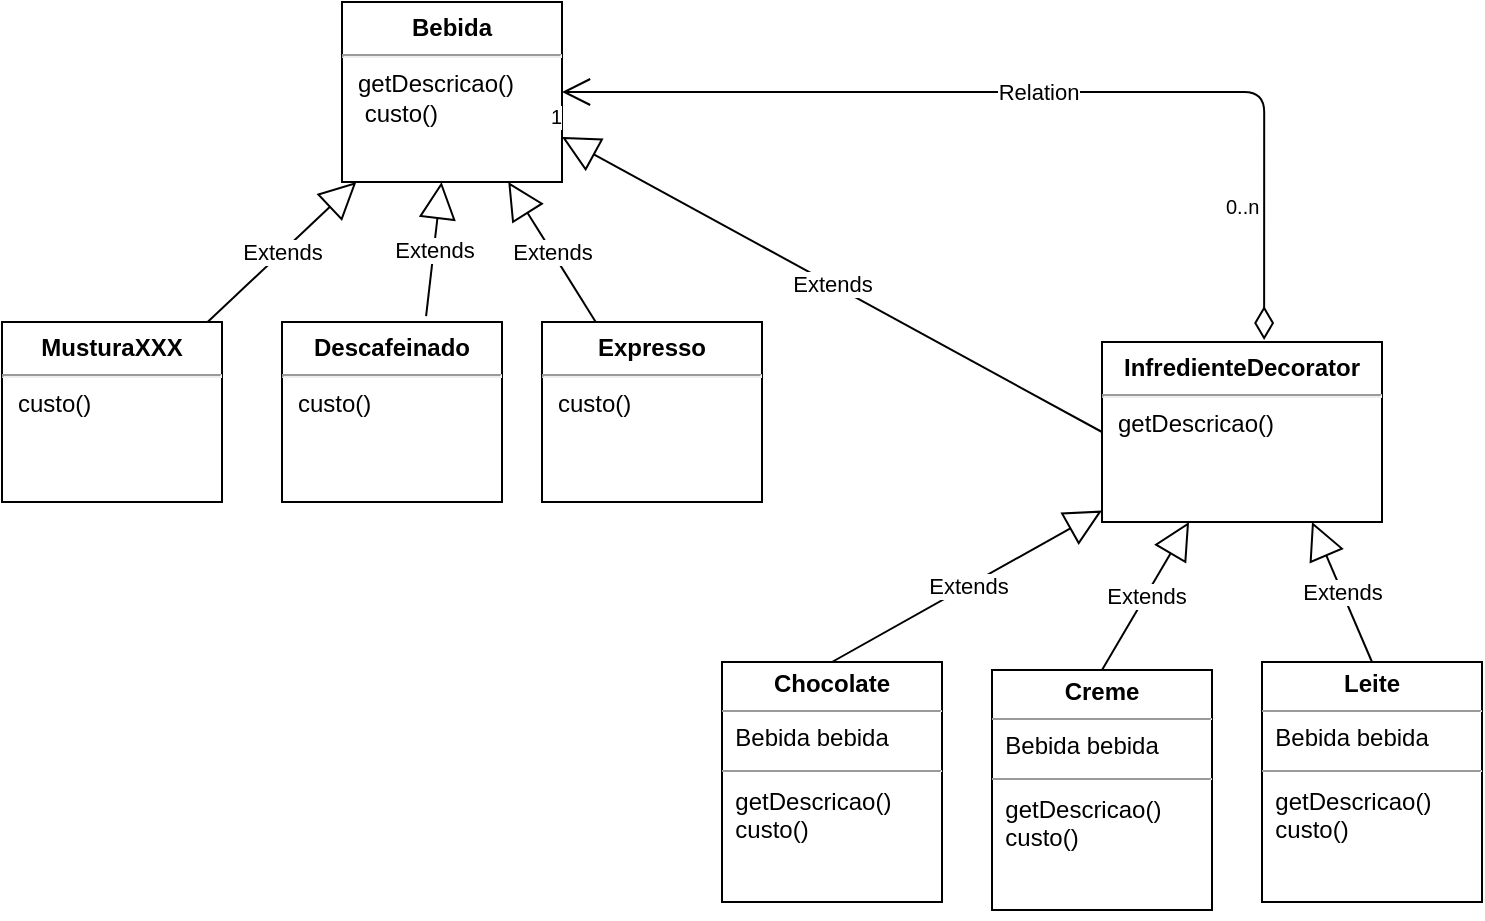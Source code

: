 <mxfile version="11.2.4" type="device" pages="1"><diagram id="Gu5Pd5gWvWPlKZNPPURU" name="Page-1"><mxGraphModel dx="1102" dy="857" grid="1" gridSize="10" guides="1" tooltips="1" connect="1" arrows="1" fold="1" page="1" pageScale="1" pageWidth="827" pageHeight="1169" math="0" shadow="0"><root><mxCell id="0"/><mxCell id="1" parent="0"/><mxCell id="5p_ZqZLEm_6iCJQQFcnw-1" value="&lt;p style=&quot;margin: 0px ; margin-top: 6px ; text-align: center&quot;&gt;&lt;b&gt;Bebida&lt;/b&gt;&lt;/p&gt;&lt;hr&gt;&lt;p style=&quot;margin: 0px ; margin-left: 8px&quot;&gt;getDescricao()&lt;br&gt;&amp;nbsp;custo()&lt;/p&gt;" style="align=left;overflow=fill;html=1;" vertex="1" parent="1"><mxGeometry x="200" y="190" width="110" height="90" as="geometry"/></mxCell><mxCell id="5p_ZqZLEm_6iCJQQFcnw-5" value="&lt;p style=&quot;margin: 0px ; margin-top: 6px ; text-align: center&quot;&gt;&lt;b&gt;MusturaXXX&lt;/b&gt;&lt;/p&gt;&lt;hr&gt;&lt;p style=&quot;margin: 0px ; margin-left: 8px&quot;&gt;custo()&lt;/p&gt;" style="align=left;overflow=fill;html=1;" vertex="1" parent="1"><mxGeometry x="30" y="350" width="110" height="90" as="geometry"/></mxCell><mxCell id="5p_ZqZLEm_6iCJQQFcnw-8" value="Extends" style="endArrow=block;endSize=16;endFill=0;html=1;" edge="1" parent="1" source="5p_ZqZLEm_6iCJQQFcnw-5" target="5p_ZqZLEm_6iCJQQFcnw-1"><mxGeometry width="160" relative="1" as="geometry"><mxPoint x="100" y="470" as="sourcePoint"/><mxPoint x="260" y="470" as="targetPoint"/></mxGeometry></mxCell><mxCell id="5p_ZqZLEm_6iCJQQFcnw-9" value="&lt;p style=&quot;margin: 6px 0px 0px ; text-align: center&quot;&gt;&lt;b&gt;Expresso&lt;/b&gt;&lt;/p&gt;&lt;hr&gt;&lt;p style=&quot;margin: 0px 0px 0px 8px&quot;&gt;custo()&lt;/p&gt;" style="align=left;overflow=fill;html=1;" vertex="1" parent="1"><mxGeometry x="300" y="350" width="110" height="90" as="geometry"/></mxCell><mxCell id="5p_ZqZLEm_6iCJQQFcnw-10" value="Extends" style="endArrow=block;endSize=16;endFill=0;html=1;" edge="1" parent="1" source="5p_ZqZLEm_6iCJQQFcnw-9" target="5p_ZqZLEm_6iCJQQFcnw-1"><mxGeometry width="160" relative="1" as="geometry"><mxPoint x="191.471" y="370" as="sourcePoint"/><mxPoint x="238.529" y="290" as="targetPoint"/></mxGeometry></mxCell><mxCell id="5p_ZqZLEm_6iCJQQFcnw-11" value="&lt;p style=&quot;margin: 6px 0px 0px ; text-align: center&quot;&gt;&lt;b&gt;Descafeinado&lt;/b&gt;&lt;/p&gt;&lt;hr&gt;&lt;p style=&quot;margin: 0px 0px 0px 8px&quot;&gt;custo()&lt;/p&gt;" style="align=left;overflow=fill;html=1;" vertex="1" parent="1"><mxGeometry x="170" y="350" width="110" height="90" as="geometry"/></mxCell><mxCell id="5p_ZqZLEm_6iCJQQFcnw-17" value="Extends" style="endArrow=block;endSize=16;endFill=0;html=1;exitX=0.655;exitY=-0.033;exitDx=0;exitDy=0;exitPerimeter=0;" edge="1" parent="1" source="5p_ZqZLEm_6iCJQQFcnw-11" target="5p_ZqZLEm_6iCJQQFcnw-1"><mxGeometry width="160" relative="1" as="geometry"><mxPoint x="191.471" y="370" as="sourcePoint"/><mxPoint x="238.529" y="290" as="targetPoint"/></mxGeometry></mxCell><mxCell id="5p_ZqZLEm_6iCJQQFcnw-18" value="&lt;p style=&quot;margin: 6px 0px 0px ; text-align: center&quot;&gt;&lt;b&gt;InfredienteDecorator&lt;/b&gt;&lt;/p&gt;&lt;hr&gt;&lt;p style=&quot;margin: 0px 0px 0px 8px&quot;&gt;getDescricao()&lt;/p&gt;" style="align=left;overflow=fill;html=1;" vertex="1" parent="1"><mxGeometry x="580" y="360" width="140" height="90" as="geometry"/></mxCell><mxCell id="5p_ZqZLEm_6iCJQQFcnw-23" value="Relation" style="endArrow=open;html=1;endSize=12;startArrow=diamondThin;startSize=14;startFill=0;edgeStyle=orthogonalEdgeStyle;exitX=0.579;exitY=-0.011;exitDx=0;exitDy=0;exitPerimeter=0;entryX=1;entryY=0.5;entryDx=0;entryDy=0;" edge="1" parent="1" source="5p_ZqZLEm_6iCJQQFcnw-18" target="5p_ZqZLEm_6iCJQQFcnw-1"><mxGeometry relative="1" as="geometry"><mxPoint x="470" y="270" as="sourcePoint"/><mxPoint x="630" y="270" as="targetPoint"/></mxGeometry></mxCell><mxCell id="5p_ZqZLEm_6iCJQQFcnw-24" value="0..n" style="resizable=0;html=1;align=left;verticalAlign=top;labelBackgroundColor=#ffffff;fontSize=10;" connectable="0" vertex="1" parent="5p_ZqZLEm_6iCJQQFcnw-23"><mxGeometry x="-1" relative="1" as="geometry"><mxPoint x="-21" y="-79" as="offset"/></mxGeometry></mxCell><mxCell id="5p_ZqZLEm_6iCJQQFcnw-25" value="1" style="resizable=0;html=1;align=right;verticalAlign=top;labelBackgroundColor=#ffffff;fontSize=10;" connectable="0" vertex="1" parent="5p_ZqZLEm_6iCJQQFcnw-23"><mxGeometry x="1" relative="1" as="geometry"/></mxCell><mxCell id="5p_ZqZLEm_6iCJQQFcnw-26" value="Extends" style="endArrow=block;endSize=16;endFill=0;html=1;exitX=0;exitY=0.5;exitDx=0;exitDy=0;entryX=1;entryY=0.75;entryDx=0;entryDy=0;" edge="1" parent="1" source="5p_ZqZLEm_6iCJQQFcnw-18" target="5p_ZqZLEm_6iCJQQFcnw-1"><mxGeometry width="160" relative="1" as="geometry"><mxPoint x="30" y="470" as="sourcePoint"/><mxPoint x="190" y="470" as="targetPoint"/></mxGeometry></mxCell><mxCell id="5p_ZqZLEm_6iCJQQFcnw-27" value="&lt;p style=&quot;margin: 0px ; margin-top: 4px ; text-align: center&quot;&gt;&lt;b&gt;Chocolate&lt;/b&gt;&lt;/p&gt;&lt;hr size=&quot;1&quot;&gt;&amp;nbsp; Bebida bebida&lt;div style=&quot;height: 2px&quot;&gt;&lt;br&gt;&lt;/div&gt;&lt;hr size=&quot;1&quot;&gt;&lt;div style=&quot;height: 2px&quot;&gt;&amp;nbsp;&amp;nbsp;&lt;/div&gt;&amp;nbsp; getDescricao() &lt;br&gt;&amp;nbsp; custo()&lt;br&gt;&lt;span style=&quot;font-family: &amp;#34;helvetica&amp;#34; , &amp;#34;arial&amp;#34; , sans-serif ; font-size: 0px&quot;&gt;%3CmxGraphModel%3E%3Croot%3E%3CmxCell%20id%3D%220%22%2F%3E%3CmxCell%20id%3D%221%22%20parent%3D%220%22%2F%3E%3CmxCell%20id%3D%222%22%20value%3D%22Extends%22%20style%3D%22endArrow%3Dblock%3BendSize%3D16%3BendFill%3D0%3Bhtml%3D1%3BexitX%3D0%3BexitY%3D0.5%3BexitDx%3D0%3BexitDy%3D0%3BentryX%3D1%3BentryY%3D0.75%3BentryDx%3D0%3BentryDy%3D0%3B%22%20edge%3D%221%22%20parent%3D%221%22%3E%3CmxGeometry%20width%3D%22160%22%20relative%3D%221%22%20as%3D%22geometry%22%3E%3CmxPoint%20x%3D%22580%22%20y%3D%22405%22%20as%3D%22sourcePoint%22%2F%3E%3CmxPoint%20x%3D%22310%22%20y%3D%22257.5%22%20as%3D%22targetPoint%22%2F%3E%3C%2FmxGeometry%3E%3C%2FmxCell%3E%3C%2Froot%3E%3C%2FmxGraphModel%3E/&lt;br&gt;&lt;br&gt;&lt;/span&gt;" style="verticalAlign=top;align=left;overflow=fill;fontSize=12;fontFamily=Helvetica;html=1;" vertex="1" parent="1"><mxGeometry x="390" y="520" width="110" height="120" as="geometry"/></mxCell><mxCell id="5p_ZqZLEm_6iCJQQFcnw-28" value="Extends" style="endArrow=block;endSize=16;endFill=0;html=1;exitX=0.5;exitY=0;exitDx=0;exitDy=0;" edge="1" parent="1" source="5p_ZqZLEm_6iCJQQFcnw-27" target="5p_ZqZLEm_6iCJQQFcnw-18"><mxGeometry width="160" relative="1" as="geometry"><mxPoint x="690" y="577.5" as="sourcePoint"/><mxPoint x="420" y="430" as="targetPoint"/></mxGeometry></mxCell><mxCell id="5p_ZqZLEm_6iCJQQFcnw-29" style="edgeStyle=orthogonalEdgeStyle;rounded=0;orthogonalLoop=1;jettySize=auto;html=1;exitX=0.5;exitY=1;exitDx=0;exitDy=0;" edge="1" parent="1" source="5p_ZqZLEm_6iCJQQFcnw-27" target="5p_ZqZLEm_6iCJQQFcnw-27"><mxGeometry relative="1" as="geometry"/></mxCell><mxCell id="5p_ZqZLEm_6iCJQQFcnw-31" value="&lt;p style=&quot;margin: 0px ; margin-top: 4px ; text-align: center&quot;&gt;&lt;b&gt;Creme&lt;/b&gt;&lt;/p&gt;&lt;hr size=&quot;1&quot;&gt;&amp;nbsp; Bebida bebida&lt;div style=&quot;height: 2px&quot;&gt;&lt;br&gt;&lt;/div&gt;&lt;hr size=&quot;1&quot;&gt;&lt;div style=&quot;height: 2px&quot;&gt;&amp;nbsp;&amp;nbsp;&lt;/div&gt;&amp;nbsp; getDescricao() &lt;br&gt;&amp;nbsp; custo()&lt;br&gt;&lt;span style=&quot;font-family: &amp;#34;helvetica&amp;#34; , &amp;#34;arial&amp;#34; , sans-serif ; font-size: 0px&quot;&gt;%3CmxGraphModel%3E%3Croot%3E%3CmxCell%20id%3D%220%22%2F%3E%3CmxCell%20id%3D%221%22%20parent%3D%220%22%2F%3E%3CmxCell%20id%3D%222%22%20value%3D%22Extends%22%20style%3D%22endArrow%3Dblock%3BendSize%3D16%3BendFill%3D0%3Bhtml%3D1%3BexitX%3D0%3BexitY%3D0.5%3BexitDx%3D0%3BexitDy%3D0%3BentryX%3D1%3BentryY%3D0.75%3BentryDx%3D0%3BentryDy%3D0%3B%22%20edge%3D%221%22%20parent%3D%221%22%3E%3CmxGeometry%20width%3D%22160%22%20relative%3D%221%22%20as%3D%22geometry%22%3E%3CmxPoint%20x%3D%22580%22%20y%3D%22405%22%20as%3D%22sourcePoint%22%2F%3E%3CmxPoint%20x%3D%22310%22%20y%3D%22257.5%22%20as%3D%22targetPoint%22%2F%3E%3C%2FmxGeometry%3E%3C%2FmxCell%3E%3C%2Froot%3E%3C%2FmxGraphModel%3E/&lt;br&gt;&lt;br&gt;&lt;/span&gt;" style="verticalAlign=top;align=left;overflow=fill;fontSize=12;fontFamily=Helvetica;html=1;" vertex="1" parent="1"><mxGeometry x="525" y="524" width="110" height="120" as="geometry"/></mxCell><mxCell id="5p_ZqZLEm_6iCJQQFcnw-32" value="Extends" style="endArrow=block;endSize=16;endFill=0;html=1;exitX=0.5;exitY=0;exitDx=0;exitDy=0;" edge="1" parent="1" source="5p_ZqZLEm_6iCJQQFcnw-31" target="5p_ZqZLEm_6iCJQQFcnw-18"><mxGeometry width="160" relative="1" as="geometry"><mxPoint x="870" y="609" as="sourcePoint"/><mxPoint x="760" y="468.939" as="targetPoint"/></mxGeometry></mxCell><mxCell id="5p_ZqZLEm_6iCJQQFcnw-33" value="&lt;p style=&quot;margin: 0px ; margin-top: 4px ; text-align: center&quot;&gt;&lt;b&gt;Leite&lt;/b&gt;&lt;/p&gt;&lt;hr size=&quot;1&quot;&gt;&amp;nbsp; Bebida bebida&lt;div style=&quot;height: 2px&quot;&gt;&lt;br&gt;&lt;/div&gt;&lt;hr size=&quot;1&quot;&gt;&lt;div style=&quot;height: 2px&quot;&gt;&amp;nbsp;&amp;nbsp;&lt;/div&gt;&amp;nbsp; getDescricao() &lt;br&gt;&amp;nbsp; custo()&lt;br&gt;&lt;span style=&quot;font-family: &amp;#34;helvetica&amp;#34; , &amp;#34;arial&amp;#34; , sans-serif ; font-size: 0px&quot;&gt;%3CmxGraphModel%3E%3Croot%3E%3CmxCell%20id%3D%220%22%2F%3E%3CmxCell%20id%3D%221%22%20parent%3D%220%22%2F%3E%3CmxCell%20id%3D%222%22%20value%3D%22Extends%22%20style%3D%22endArrow%3Dblock%3BendSize%3D16%3BendFill%3D0%3Bhtml%3D1%3BexitX%3D0%3BexitY%3D0.5%3BexitDx%3D0%3BexitDy%3D0%3BentryX%3D1%3BentryY%3D0.75%3BentryDx%3D0%3BentryDy%3D0%3B%22%20edge%3D%221%22%20parent%3D%221%22%3E%3CmxGeometry%20width%3D%22160%22%20relative%3D%221%22%20as%3D%22geometry%22%3E%3CmxPoint%20x%3D%22580%22%20y%3D%22405%22%20as%3D%22sourcePoint%22%2F%3E%3CmxPoint%20x%3D%22310%22%20y%3D%22257.5%22%20as%3D%22targetPoint%22%2F%3E%3C%2FmxGeometry%3E%3C%2FmxCell%3E%3C%2Froot%3E%3C%2FmxGraphModel%3E/&lt;br&gt;&lt;br&gt;&lt;/span&gt;" style="verticalAlign=top;align=left;overflow=fill;fontSize=12;fontFamily=Helvetica;html=1;" vertex="1" parent="1"><mxGeometry x="660" y="520" width="110" height="120" as="geometry"/></mxCell><mxCell id="5p_ZqZLEm_6iCJQQFcnw-34" value="Extends" style="endArrow=block;endSize=16;endFill=0;html=1;exitX=0.5;exitY=0;exitDx=0;exitDy=0;entryX=0.75;entryY=1;entryDx=0;entryDy=0;" edge="1" parent="1" source="5p_ZqZLEm_6iCJQQFcnw-33" target="5p_ZqZLEm_6iCJQQFcnw-18"><mxGeometry width="160" relative="1" as="geometry"><mxPoint x="460" y="700" as="sourcePoint"/><mxPoint x="350" y="559.939" as="targetPoint"/></mxGeometry></mxCell></root></mxGraphModel></diagram></mxfile>